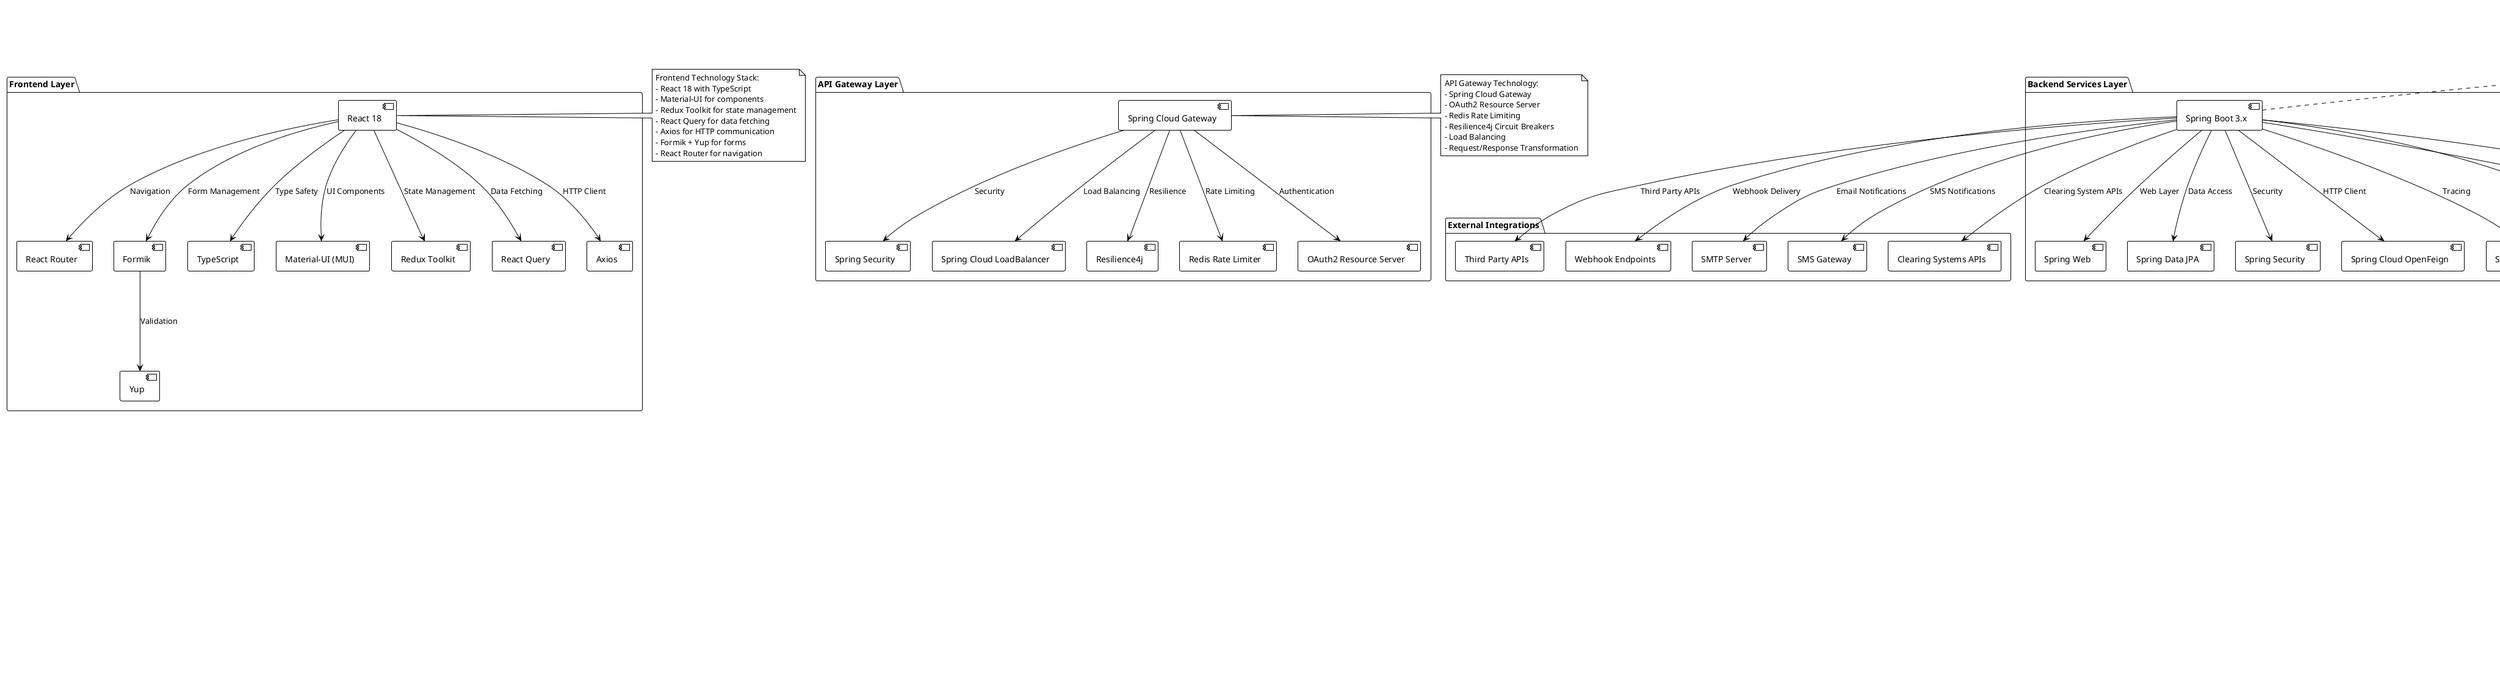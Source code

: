 @startuml TECHNOLOGY_STACK_OVERVIEW
!theme plain
title ISO 20022 Payment Engine - Technology Stack Overview

package "Frontend Layer" {
    [React 18] as React
    [TypeScript] as TS
    [Material-UI (MUI)] as MUI
    [Redux Toolkit] as RTK
    [React Query] as RQ
    [Axios] as Axios
    [React Router] as Router
    [Formik] as Formik
    [Yup] as Yup
}

package "API Gateway Layer" {
    [Spring Cloud Gateway] as SCG
    [Spring Security] as SS
    [Spring Cloud LoadBalancer] as SCLB
    [Resilience4j] as R4j
    [Redis Rate Limiter] as RRL
    [OAuth2 Resource Server] as OAuth2
}

package "Backend Services Layer" {
    [Spring Boot 3.x] as SB
    [Spring Web] as SW
    [Spring Data JPA] as SDJ
    [Spring Security] as SS2
    [Spring Cloud OpenFeign] as SCOF
    [Spring Cloud Sleuth] as SCS
    [Micrometer] as Micrometer
    [Spring Kafka] as SK
    [Spring Cache] as SC
}

package "Message Processing Layer" {
    [Apache Kafka] as Kafka
    [Kafka Streams] as KS
    [Kafka Connect] as KC
    [Schema Registry] as SR
    [Dead Letter Queues] as DLQ
    [Kafka UI] as KUI
}

package "Data Layer" {
    [PostgreSQL 15] as PG
    [Redis 7] as Redis
    [Flyway] as Flyway
    [HikariCP] as HCP
    [JPA/Hibernate] as JPA
}

package "Security Layer" {
    [OAuth2 Authorization Server] as OAuth2AS
    [JWT Tokens] as JWT
    [AES-GCM Encryption] as AES
    [RSA Digital Signatures] as RSA
    [Spring Security] as SS3
    [BCrypt] as BCrypt
}

package "Monitoring & Observability" {
    [Micrometer] as Micrometer2
    [Spring Boot Actuator] as SBA
    [Custom Metrics] as CM2
    [Health Checks] as HC
    [Audit Logging] as AL
}

package "Infrastructure Layer" {
    [Docker] as Docker
    [Docker Compose] as DC2
    [Local Development] as LD2
    [Spring Cloud Gateway] as SCG2
    [Service Discovery] as SD
}

package "CI/CD Pipeline" {
    [Maven] as Maven
    [Docker] as Docker
    [Docker Compose] as DC
    [Local Development] as LD
}

package "External Integrations" {
    [Clearing Systems APIs] as CSA
    [Third Party APIs] as TPA
    [Webhook Endpoints] as WE
    [SMTP Server] as SMTP
    [SMS Gateway] as SMS
}

' Frontend connections
React --> TS : "Type Safety"
React --> MUI : "UI Components"
React --> RTK : "State Management"
React --> RQ : "Data Fetching"
React --> Axios : "HTTP Client"
React --> Router : "Navigation"
React --> Formik : "Form Management"
Formik --> Yup : "Validation"

' API Gateway connections
SCG --> SS : "Security"
SCG --> SCLB : "Load Balancing"
SCG --> R4j : "Resilience"
SCG --> RRL : "Rate Limiting"
SCG --> OAuth2 : "Authentication"

' Backend connections
SB --> SW : "Web Layer"
SB --> SDJ : "Data Access"
SB --> SS2 : "Security"
SB --> SCOF : "HTTP Client"
SB --> SCS : "Tracing"
SB --> Micrometer : "Metrics"
SB --> SK : "Messaging"
SB --> SC : "Caching"

' Message processing connections
Kafka --> KS : "Stream Processing"
Kafka --> KC : "Data Integration"
Kafka --> SR : "Schema Management"
Kafka --> DLQ : "Error Handling"
Kafka --> KUI : "Management UI"

' Data layer connections
PG --> Flyway : "Migrations"
PG --> HCP : "Connection Pooling"
PG --> JPA : "ORM"
Redis --> SC : "Caching"

' Security connections
OAuth2AS --> JWT : "Token Generation"
JWT --> AES : "Message Encryption"
JWT --> RSA : "Digital Signatures"
SS3 --> BCrypt : "Password Hashing"

' Monitoring connections
Micrometer2 --> SBA : "Metrics Collection"
SBA --> CM2 : "Custom Metrics"
SBA --> HC : "Health Checks"
SBA --> AL : "Audit Logging"

' Infrastructure connections
Docker --> DC2 : "Container Orchestration"
DC2 --> LD2 : "Local Development"
LD2 --> SCG2 : "API Gateway"
SCG2 --> SD : "Service Discovery"

' CI/CD connections
Maven --> Docker : "Build Process"
Docker --> DC : "Local Development"
DC --> LD : "Development Environment"

' External integrations
SB --> CSA : "Clearing System APIs"
SB --> TPA : "Third Party APIs"
SB --> WE : "Webhook Delivery"
SB --> SMTP : "Email Notifications"
SB --> SMS : "SMS Notifications"

note right of React
Frontend Technology Stack:
- React 18 with TypeScript
- Material-UI for components
- Redux Toolkit for state management
- React Query for data fetching
- Axios for HTTP communication
- Formik + Yup for forms
- React Router for navigation
end note

note right of SCG
API Gateway Technology:
- Spring Cloud Gateway
- OAuth2 Resource Server
- Redis Rate Limiting
- Resilience4j Circuit Breakers
- Load Balancing
- Request/Response Transformation
end note

note right of SB
Backend Technology Stack:
- Spring Boot 3.x
- Spring Data JPA
- Spring Security
- Spring Cloud OpenFeign
- Spring Cloud Sleuth
- Micrometer Metrics
- Spring Kafka
- Spring Cache
end note

note right of Kafka
Message Processing Technology:
- Apache Kafka for messaging
- Kafka Streams for processing
- Schema Registry for schemas
- Dead Letter Queues for errors
- Kafka UI for management
end note

note right of PG
Data Technology Stack:
- PostgreSQL 15 for persistence
- Redis 7 for caching
- Flyway for migrations
- HikariCP for connection pooling
- JPA/Hibernate for ORM
end note

note right of SBA
Monitoring Technology:
- Spring Boot Actuator for health checks
- Micrometer for metrics collection
- Custom metrics for business logic
- Health checks for service monitoring
- Audit logging for compliance
- Structured logging with JSON
end note

note right of DC2
Infrastructure Technology:
- Docker for containerization
- Docker Compose for local orchestration
- Local development environment
- Spring Cloud Gateway for API routing
- Service discovery for microservices
- Redis for caching and session management
end note

note right of Maven
CI/CD Technology:
- Maven for building and dependency management
- Docker for containerization
- Docker Compose for local development
- Local development environment
- Manual deployment process
- Unit and integration testing
end note

@enduml